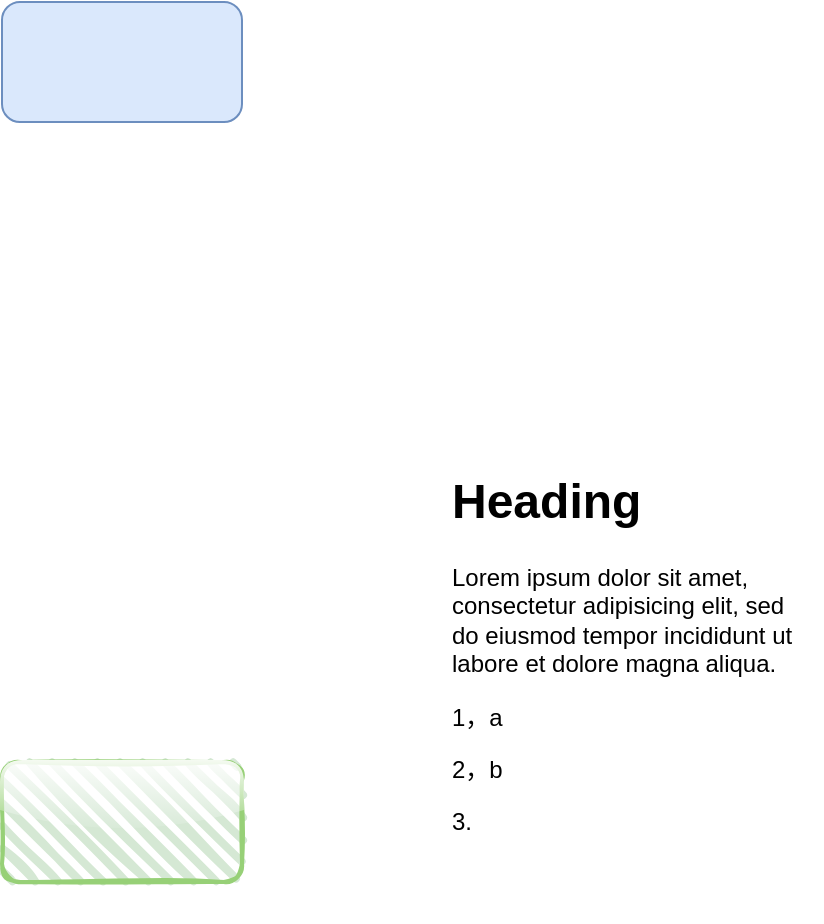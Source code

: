 <mxfile version="20.4.2" type="github">
  <diagram id="7VpLgKUhUg1QOJvUB-86" name="第 1 页">
    <mxGraphModel dx="1416" dy="769" grid="1" gridSize="10" guides="1" tooltips="1" connect="1" arrows="1" fold="1" page="1" pageScale="1" pageWidth="827" pageHeight="1169" math="0" shadow="0">
      <root>
        <mxCell id="0" />
        <mxCell id="1" parent="0" />
        <mxCell id="eCyO5YteSX_B1ofd2ZUr-1" value="" style="rounded=1;whiteSpace=wrap;html=1;fillColor=#dae8fc;strokeColor=#6c8ebf;" vertex="1" parent="1">
          <mxGeometry x="170" y="110" width="120" height="60" as="geometry" />
        </mxCell>
        <mxCell id="eCyO5YteSX_B1ofd2ZUr-2" value="&lt;h1&gt;Heading&lt;/h1&gt;&lt;p&gt;Lorem ipsum dolor sit amet, consectetur adipisicing elit, sed do eiusmod tempor incididunt ut labore et dolore magna aliqua.&lt;/p&gt;&lt;p&gt;1，a&lt;/p&gt;&lt;p&gt;2，b&lt;/p&gt;&lt;p&gt;3.&lt;/p&gt;" style="text;html=1;strokeColor=none;fillColor=none;spacing=5;spacingTop=-20;whiteSpace=wrap;overflow=hidden;rounded=0;" vertex="1" parent="1">
          <mxGeometry x="390" y="340" width="190" height="230" as="geometry" />
        </mxCell>
        <mxCell id="eCyO5YteSX_B1ofd2ZUr-3" value="" style="rounded=1;whiteSpace=wrap;html=1;strokeWidth=2;fillWeight=4;hachureGap=8;hachureAngle=45;fillColor=#D5E8D4;sketch=1;glass=1;shadow=0;strokeColor=#97D077;" vertex="1" parent="1">
          <mxGeometry x="170" y="490" width="120" height="60" as="geometry" />
        </mxCell>
      </root>
    </mxGraphModel>
  </diagram>
</mxfile>
